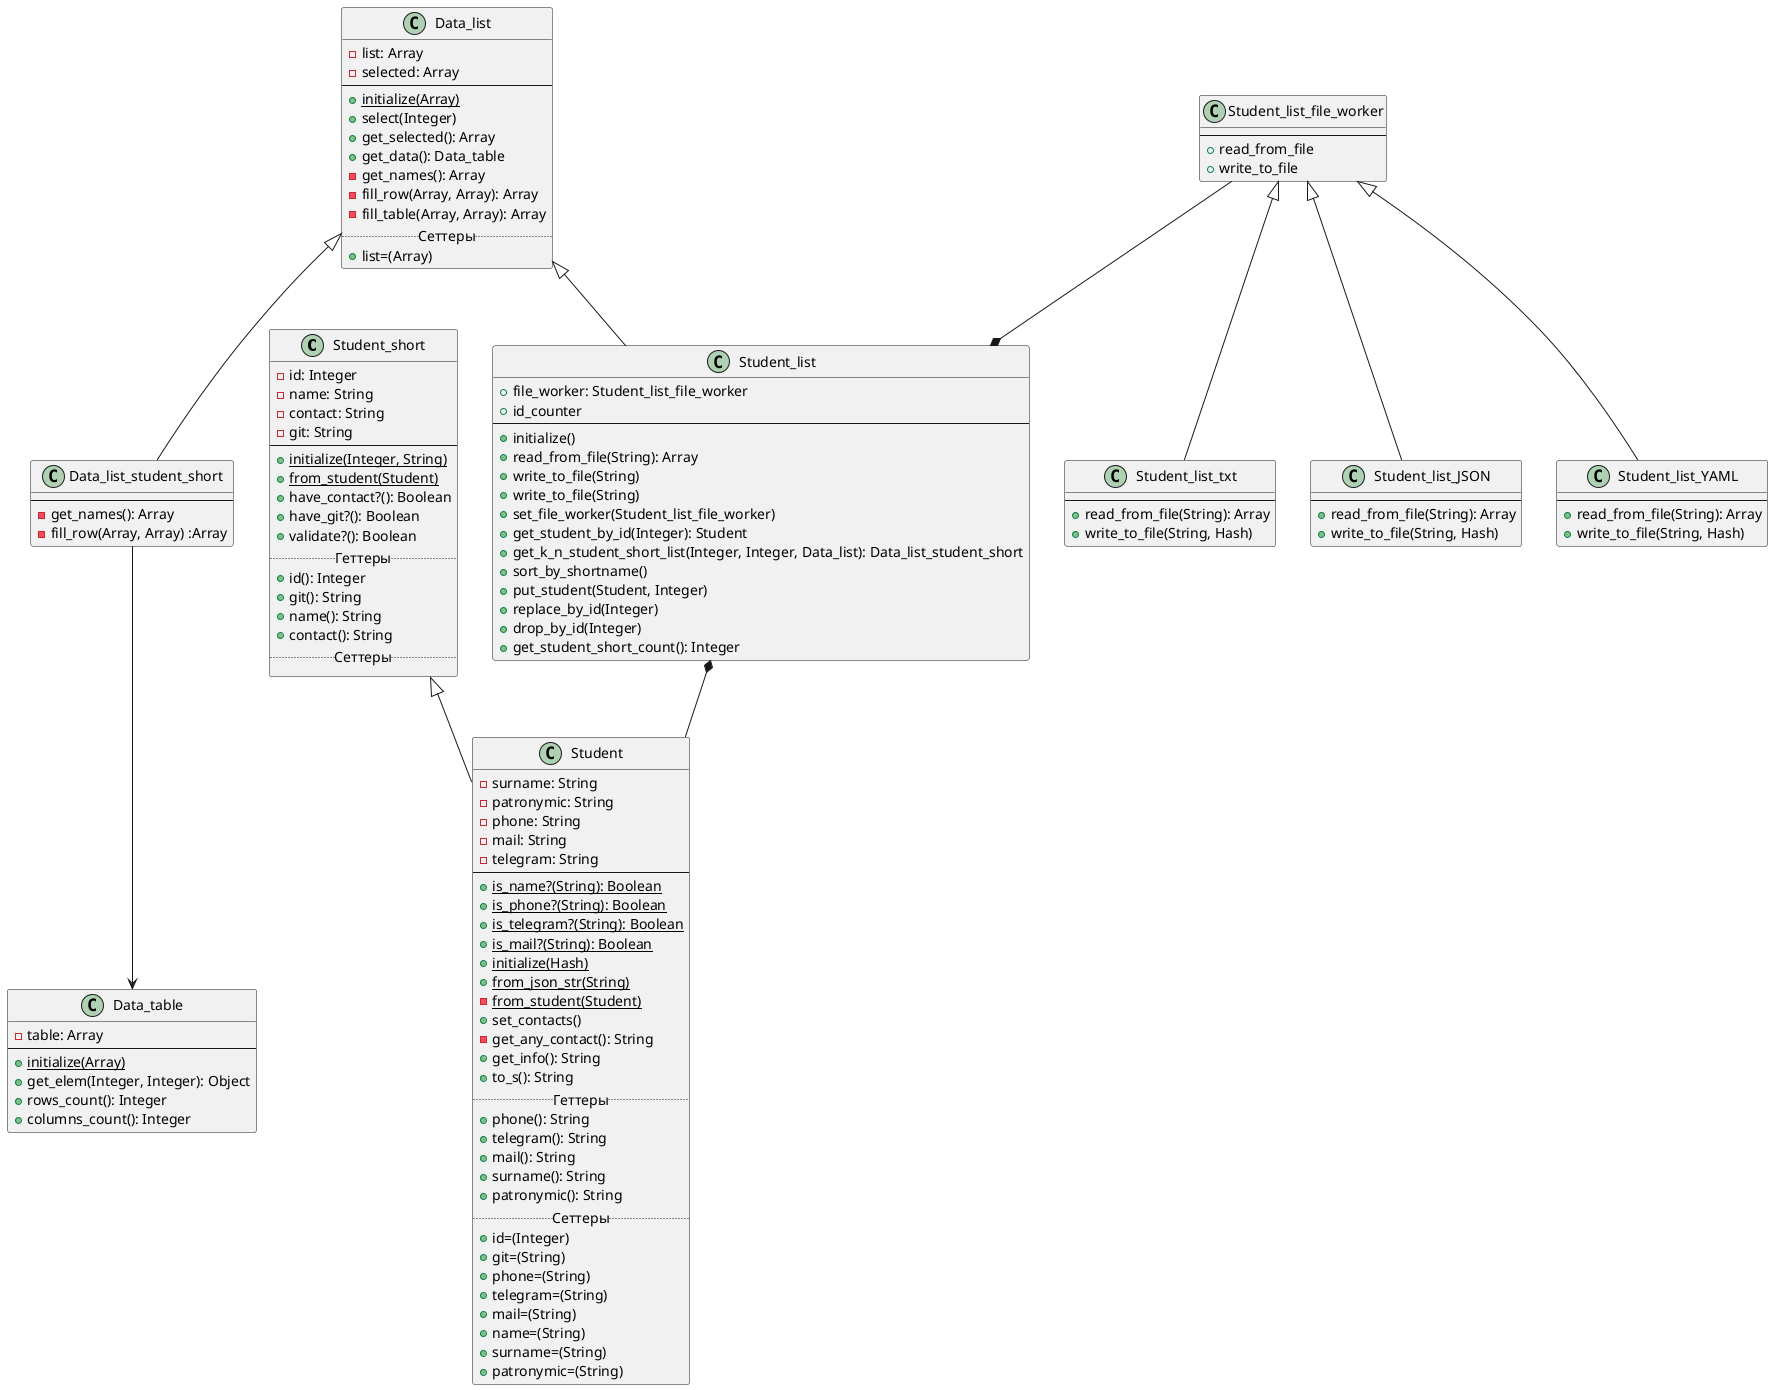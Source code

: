 @startuml
'https://plantuml.com/sequence-diagram
Class Student_short
 {
      -id: Integer
      -name: String
      -contact: String
      -git: String
 --
      +{static}initialize(Integer, String)
      +{static}from_student(Student)
      +have_contact?(): Boolean
      +have_git?(): Boolean
      +validate?(): Boolean
      .. Геттеры ..
      +id(): Integer
      +git(): String
      +name(): String
      +contact(): String
      .. Сеттеры ..
  }


Class Student extends Student_short{
     -surname: String
     -patronymic: String
     -phone: String
     -mail: String
     -telegram: String
--
     +{static}is_name?(String): Boolean
     +{static}is_phone?(String): Boolean
     +{static}is_telegram?(String): Boolean
     +{static}is_mail?(String): Boolean
     +{static}initialize(Hash)
     +{static}from_json_str(String)
     -{static}from_student(Student)
     +set_contacts()
     -get_any_contact(): String
     +get_info(): String
     +to_s(): String
     .. Геттеры ..
     +phone(): String
     +telegram(): String
     +mail(): String
     +surname(): String
     +patronymic(): String
     .. Сеттеры ..
     +id=(Integer)
     +git=(String)
     +phone=(String)
     +telegram=(String)
     +mail=(String)
     +name=(String)
     +surname=(String)
     +patronymic=(String)
 }

Class Data_list
 {
      -list: Array
      -selected: Array
 --
      +{static}initialize(Array)
      +select(Integer)
      +get_selected(): Array
      +get_data(): Data_table
      -get_names(): Array
      -fill_row(Array, Array): Array
      -fill_table(Array, Array): Array
..Сеттеры..
      +list=(Array)
  }

Class Data_list_student_short extends Data_list
 {
 --
      -get_names(): Array
      -fill_row(Array, Array) :Array
  }

Class Data_table
 {
      -table: Array
 --
      +{static}initialize(Array)
      +get_elem(Integer, Integer): Object
      +rows_count(): Integer
      +columns_count(): Integer
  }
Class Student_list extends Data_list
{
+file_worker: Student_list_file_worker
+id_counter
--
      +initialize()
+read_from_file(String): Array
+write_to_file(String)
+write_to_file(String)
+set_file_worker(Student_list_file_worker)
      +get_student_by_id(Integer): Student
      +get_k_n_student_short_list(Integer, Integer, Data_list): Data_list_student_short
      +sort_by_shortname()
      +put_student(Student, Integer)
      +replace_by_id(Integer)
      +drop_by_id(Integer)
      +get_student_short_count(): Integer
}

Class Student_list_file_worker
{
--
+read_from_file
+write_to_file
}

Class Student_list_txt extends Student_list_file_worker
{
--
+read_from_file(String): Array
+write_to_file(String, Hash)
}

Class Student_list_JSON extends Student_list_file_worker
{
--
+read_from_file(String): Array
+write_to_file(String, Hash)
}

Class Student_list_YAML extends Student_list_file_worker
{
--
+read_from_file(String): Array
+write_to_file(String, Hash)
}
Student_list_file_worker --* Student_list
Data_list_student_short --> Data_table
Student_list *-- Student
@enduml